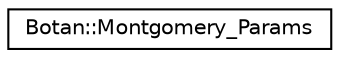 digraph "Graphical Class Hierarchy"
{
  edge [fontname="Helvetica",fontsize="10",labelfontname="Helvetica",labelfontsize="10"];
  node [fontname="Helvetica",fontsize="10",shape=record];
  rankdir="LR";
  Node0 [label="Botan::Montgomery_Params",height=0.2,width=0.4,color="black", fillcolor="white", style="filled",URL="$class_botan_1_1_montgomery___params.html"];
}
